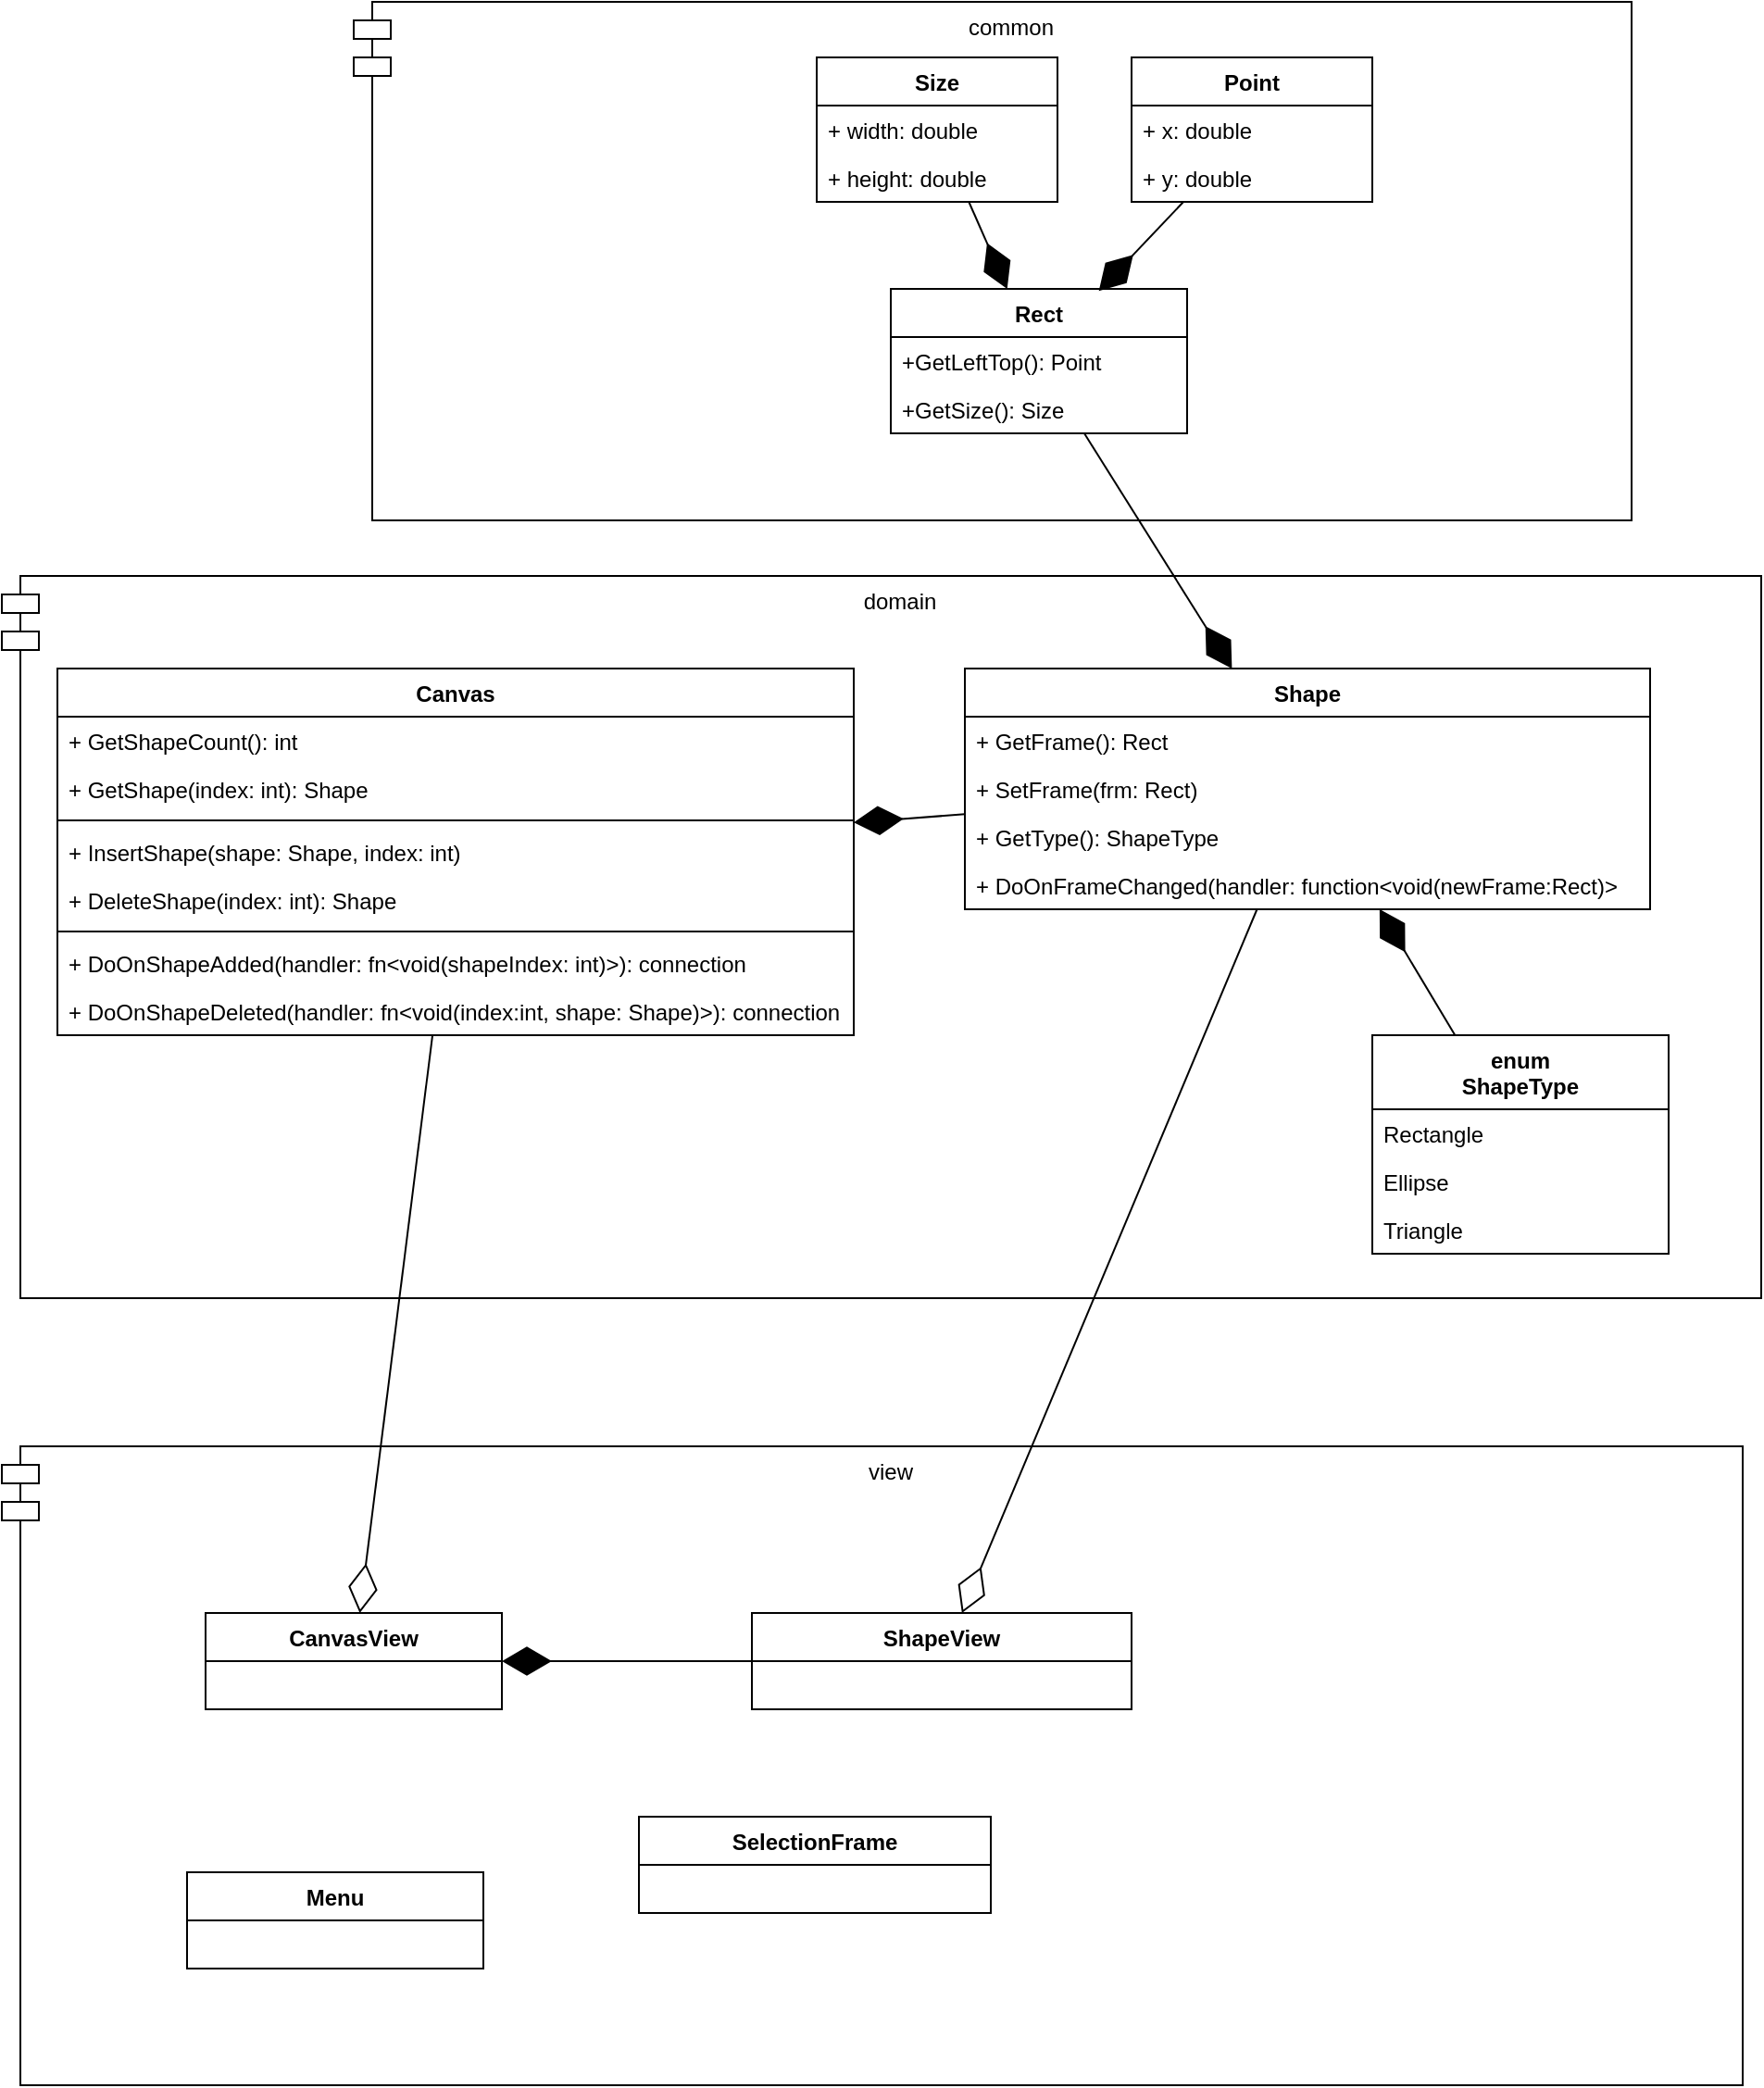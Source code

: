 <mxfile version="13.9.9" type="device"><diagram id="uLg6_TOshdtjKhyHnnqE" name="Страница 1"><mxGraphModel dx="2304" dy="2010" grid="1" gridSize="10" guides="1" tooltips="1" connect="1" arrows="1" fold="1" page="1" pageScale="1" pageWidth="827" pageHeight="1169" math="0" shadow="0"><root><mxCell id="0"/><mxCell id="1" parent="0"/><mxCell id="5MG4n3bY6SIo5jW_4cGu-10" value="domain" style="shape=module;align=left;spacingLeft=20;align=center;verticalAlign=top;" vertex="1" parent="1"><mxGeometry x="-120" y="70" width="950" height="390" as="geometry"/></mxCell><mxCell id="5MG4n3bY6SIo5jW_4cGu-1" value="Canvas" style="swimlane;fontStyle=1;align=center;verticalAlign=top;childLayout=stackLayout;horizontal=1;startSize=26;horizontalStack=0;resizeParent=1;resizeParentMax=0;resizeLast=0;collapsible=1;marginBottom=0;" vertex="1" parent="1"><mxGeometry x="-90" y="120" width="430" height="198" as="geometry"/></mxCell><mxCell id="5MG4n3bY6SIo5jW_4cGu-38" value="+ GetShapeCount(): int" style="text;strokeColor=none;fillColor=none;align=left;verticalAlign=top;spacingLeft=4;spacingRight=4;overflow=hidden;rotatable=0;points=[[0,0.5],[1,0.5]];portConstraint=eastwest;" vertex="1" parent="5MG4n3bY6SIo5jW_4cGu-1"><mxGeometry y="26" width="430" height="26" as="geometry"/></mxCell><mxCell id="5MG4n3bY6SIo5jW_4cGu-39" value="+ GetShape(index: int): Shape" style="text;strokeColor=none;fillColor=none;align=left;verticalAlign=top;spacingLeft=4;spacingRight=4;overflow=hidden;rotatable=0;points=[[0,0.5],[1,0.5]];portConstraint=eastwest;" vertex="1" parent="5MG4n3bY6SIo5jW_4cGu-1"><mxGeometry y="52" width="430" height="26" as="geometry"/></mxCell><mxCell id="5MG4n3bY6SIo5jW_4cGu-43" value="" style="line;strokeWidth=1;fillColor=none;align=left;verticalAlign=middle;spacingTop=-1;spacingLeft=3;spacingRight=3;rotatable=0;labelPosition=right;points=[];portConstraint=eastwest;" vertex="1" parent="5MG4n3bY6SIo5jW_4cGu-1"><mxGeometry y="78" width="430" height="8" as="geometry"/></mxCell><mxCell id="5MG4n3bY6SIo5jW_4cGu-41" value="+ InsertShape(shape: Shape, index: int)" style="text;strokeColor=none;fillColor=none;align=left;verticalAlign=top;spacingLeft=4;spacingRight=4;overflow=hidden;rotatable=0;points=[[0,0.5],[1,0.5]];portConstraint=eastwest;" vertex="1" parent="5MG4n3bY6SIo5jW_4cGu-1"><mxGeometry y="86" width="430" height="26" as="geometry"/></mxCell><mxCell id="5MG4n3bY6SIo5jW_4cGu-42" value="+ DeleteShape(index: int): Shape" style="text;strokeColor=none;fillColor=none;align=left;verticalAlign=top;spacingLeft=4;spacingRight=4;overflow=hidden;rotatable=0;points=[[0,0.5],[1,0.5]];portConstraint=eastwest;" vertex="1" parent="5MG4n3bY6SIo5jW_4cGu-1"><mxGeometry y="112" width="430" height="26" as="geometry"/></mxCell><mxCell id="5MG4n3bY6SIo5jW_4cGu-44" value="" style="line;strokeWidth=1;fillColor=none;align=left;verticalAlign=middle;spacingTop=-1;spacingLeft=3;spacingRight=3;rotatable=0;labelPosition=right;points=[];portConstraint=eastwest;" vertex="1" parent="5MG4n3bY6SIo5jW_4cGu-1"><mxGeometry y="138" width="430" height="8" as="geometry"/></mxCell><mxCell id="5MG4n3bY6SIo5jW_4cGu-40" value="+ DoOnShapeAdded(handler: fn&lt;void(shapeIndex: int)&gt;): connection" style="text;strokeColor=none;fillColor=none;align=left;verticalAlign=top;spacingLeft=4;spacingRight=4;overflow=hidden;rotatable=0;points=[[0,0.5],[1,0.5]];portConstraint=eastwest;" vertex="1" parent="5MG4n3bY6SIo5jW_4cGu-1"><mxGeometry y="146" width="430" height="26" as="geometry"/></mxCell><mxCell id="5MG4n3bY6SIo5jW_4cGu-45" value="+ DoOnShapeDeleted(handler: fn&lt;void(index:int, shape: Shape)&gt;): connection" style="text;strokeColor=none;fillColor=none;align=left;verticalAlign=top;spacingLeft=4;spacingRight=4;overflow=hidden;rotatable=0;points=[[0,0.5],[1,0.5]];portConstraint=eastwest;" vertex="1" parent="5MG4n3bY6SIo5jW_4cGu-1"><mxGeometry y="172" width="430" height="26" as="geometry"/></mxCell><mxCell id="5MG4n3bY6SIo5jW_4cGu-5" value="Shape" style="swimlane;fontStyle=1;align=center;verticalAlign=top;childLayout=stackLayout;horizontal=1;startSize=26;horizontalStack=0;resizeParent=1;resizeParentMax=0;resizeLast=0;collapsible=1;marginBottom=0;" vertex="1" parent="1"><mxGeometry x="400" y="120" width="370" height="130" as="geometry"/></mxCell><mxCell id="5MG4n3bY6SIo5jW_4cGu-11" value="+ GetFrame(): Rect" style="text;strokeColor=none;fillColor=none;align=left;verticalAlign=top;spacingLeft=4;spacingRight=4;overflow=hidden;rotatable=0;points=[[0,0.5],[1,0.5]];portConstraint=eastwest;" vertex="1" parent="5MG4n3bY6SIo5jW_4cGu-5"><mxGeometry y="26" width="370" height="26" as="geometry"/></mxCell><mxCell id="5MG4n3bY6SIo5jW_4cGu-29" value="+ SetFrame(frm: Rect)" style="text;strokeColor=none;fillColor=none;align=left;verticalAlign=top;spacingLeft=4;spacingRight=4;overflow=hidden;rotatable=0;points=[[0,0.5],[1,0.5]];portConstraint=eastwest;" vertex="1" parent="5MG4n3bY6SIo5jW_4cGu-5"><mxGeometry y="52" width="370" height="26" as="geometry"/></mxCell><mxCell id="5MG4n3bY6SIo5jW_4cGu-37" value="+ GetType(): ShapeType" style="text;strokeColor=none;fillColor=none;align=left;verticalAlign=top;spacingLeft=4;spacingRight=4;overflow=hidden;rotatable=0;points=[[0,0.5],[1,0.5]];portConstraint=eastwest;" vertex="1" parent="5MG4n3bY6SIo5jW_4cGu-5"><mxGeometry y="78" width="370" height="26" as="geometry"/></mxCell><mxCell id="5MG4n3bY6SIo5jW_4cGu-30" value="+ DoOnFrameChanged(handler: function&lt;void(newFrame:Rect)&gt;" style="text;strokeColor=none;fillColor=none;align=left;verticalAlign=top;spacingLeft=4;spacingRight=4;overflow=hidden;rotatable=0;points=[[0,0.5],[1,0.5]];portConstraint=eastwest;" vertex="1" parent="5MG4n3bY6SIo5jW_4cGu-5"><mxGeometry y="104" width="370" height="26" as="geometry"/></mxCell><mxCell id="5MG4n3bY6SIo5jW_4cGu-9" value="" style="endArrow=diamondThin;endFill=1;endSize=24;html=1;" edge="1" parent="1" source="5MG4n3bY6SIo5jW_4cGu-5" target="5MG4n3bY6SIo5jW_4cGu-1"><mxGeometry width="160" relative="1" as="geometry"><mxPoint x="220" y="210" as="sourcePoint"/><mxPoint x="380" y="210" as="targetPoint"/></mxGeometry></mxCell><mxCell id="5MG4n3bY6SIo5jW_4cGu-12" value="common" style="shape=module;align=left;spacingLeft=20;align=center;verticalAlign=top;" vertex="1" parent="1"><mxGeometry x="70" y="-240" width="690" height="280" as="geometry"/></mxCell><mxCell id="5MG4n3bY6SIo5jW_4cGu-13" value="Rect" style="swimlane;fontStyle=1;align=center;verticalAlign=top;childLayout=stackLayout;horizontal=1;startSize=26;horizontalStack=0;resizeParent=1;resizeParentMax=0;resizeLast=0;collapsible=1;marginBottom=0;" vertex="1" parent="1"><mxGeometry x="360" y="-85" width="160" height="78" as="geometry"/></mxCell><mxCell id="5MG4n3bY6SIo5jW_4cGu-14" value="+GetLeftTop(): Point" style="text;strokeColor=none;fillColor=none;align=left;verticalAlign=top;spacingLeft=4;spacingRight=4;overflow=hidden;rotatable=0;points=[[0,0.5],[1,0.5]];portConstraint=eastwest;" vertex="1" parent="5MG4n3bY6SIo5jW_4cGu-13"><mxGeometry y="26" width="160" height="26" as="geometry"/></mxCell><mxCell id="5MG4n3bY6SIo5jW_4cGu-16" value="+GetSize(): Size" style="text;strokeColor=none;fillColor=none;align=left;verticalAlign=top;spacingLeft=4;spacingRight=4;overflow=hidden;rotatable=0;points=[[0,0.5],[1,0.5]];portConstraint=eastwest;" vertex="1" parent="5MG4n3bY6SIo5jW_4cGu-13"><mxGeometry y="52" width="160" height="26" as="geometry"/></mxCell><mxCell id="5MG4n3bY6SIo5jW_4cGu-19" value="" style="endArrow=diamondThin;endFill=1;endSize=24;html=1;" edge="1" parent="1" source="5MG4n3bY6SIo5jW_4cGu-13" target="5MG4n3bY6SIo5jW_4cGu-5"><mxGeometry width="160" relative="1" as="geometry"><mxPoint x="380" y="60" as="sourcePoint"/><mxPoint x="540" y="60" as="targetPoint"/></mxGeometry></mxCell><mxCell id="5MG4n3bY6SIo5jW_4cGu-20" value="Point" style="swimlane;fontStyle=1;align=center;verticalAlign=top;childLayout=stackLayout;horizontal=1;startSize=26;horizontalStack=0;resizeParent=1;resizeParentMax=0;resizeLast=0;collapsible=1;marginBottom=0;" vertex="1" parent="1"><mxGeometry x="490" y="-210" width="130" height="78" as="geometry"/></mxCell><mxCell id="5MG4n3bY6SIo5jW_4cGu-21" value="+ x: double" style="text;strokeColor=none;fillColor=none;align=left;verticalAlign=top;spacingLeft=4;spacingRight=4;overflow=hidden;rotatable=0;points=[[0,0.5],[1,0.5]];portConstraint=eastwest;" vertex="1" parent="5MG4n3bY6SIo5jW_4cGu-20"><mxGeometry y="26" width="130" height="26" as="geometry"/></mxCell><mxCell id="5MG4n3bY6SIo5jW_4cGu-23" value="+ y: double" style="text;strokeColor=none;fillColor=none;align=left;verticalAlign=top;spacingLeft=4;spacingRight=4;overflow=hidden;rotatable=0;points=[[0,0.5],[1,0.5]];portConstraint=eastwest;" vertex="1" parent="5MG4n3bY6SIo5jW_4cGu-20"><mxGeometry y="52" width="130" height="26" as="geometry"/></mxCell><mxCell id="5MG4n3bY6SIo5jW_4cGu-24" value="Size" style="swimlane;fontStyle=1;align=center;verticalAlign=top;childLayout=stackLayout;horizontal=1;startSize=26;horizontalStack=0;resizeParent=1;resizeParentMax=0;resizeLast=0;collapsible=1;marginBottom=0;" vertex="1" parent="1"><mxGeometry x="320" y="-210" width="130" height="78" as="geometry"/></mxCell><mxCell id="5MG4n3bY6SIo5jW_4cGu-25" value="+ width: double" style="text;strokeColor=none;fillColor=none;align=left;verticalAlign=top;spacingLeft=4;spacingRight=4;overflow=hidden;rotatable=0;points=[[0,0.5],[1,0.5]];portConstraint=eastwest;" vertex="1" parent="5MG4n3bY6SIo5jW_4cGu-24"><mxGeometry y="26" width="130" height="26" as="geometry"/></mxCell><mxCell id="5MG4n3bY6SIo5jW_4cGu-26" value="+ height: double" style="text;strokeColor=none;fillColor=none;align=left;verticalAlign=top;spacingLeft=4;spacingRight=4;overflow=hidden;rotatable=0;points=[[0,0.5],[1,0.5]];portConstraint=eastwest;" vertex="1" parent="5MG4n3bY6SIo5jW_4cGu-24"><mxGeometry y="52" width="130" height="26" as="geometry"/></mxCell><mxCell id="5MG4n3bY6SIo5jW_4cGu-27" value="" style="endArrow=diamondThin;endFill=1;endSize=24;html=1;" edge="1" parent="1" source="5MG4n3bY6SIo5jW_4cGu-24" target="5MG4n3bY6SIo5jW_4cGu-13"><mxGeometry width="160" relative="1" as="geometry"><mxPoint x="150" y="-110" as="sourcePoint"/><mxPoint x="310" y="-110" as="targetPoint"/></mxGeometry></mxCell><mxCell id="5MG4n3bY6SIo5jW_4cGu-28" value="" style="endArrow=diamondThin;endFill=1;endSize=24;html=1;entryX=0.702;entryY=0.015;entryDx=0;entryDy=0;entryPerimeter=0;" edge="1" parent="1" source="5MG4n3bY6SIo5jW_4cGu-20" target="5MG4n3bY6SIo5jW_4cGu-13"><mxGeometry width="160" relative="1" as="geometry"><mxPoint x="420.261" y="-112.0" as="sourcePoint"/><mxPoint x="434.739" y="-75" as="targetPoint"/></mxGeometry></mxCell><mxCell id="5MG4n3bY6SIo5jW_4cGu-31" value="enum&#10;ShapeType" style="swimlane;fontStyle=1;align=center;verticalAlign=top;childLayout=stackLayout;horizontal=1;startSize=40;horizontalStack=0;resizeParent=1;resizeParentMax=0;resizeLast=0;collapsible=1;marginBottom=0;" vertex="1" parent="1"><mxGeometry x="620" y="318" width="160" height="118" as="geometry"/></mxCell><mxCell id="5MG4n3bY6SIo5jW_4cGu-32" value="Rectangle" style="text;strokeColor=none;fillColor=none;align=left;verticalAlign=top;spacingLeft=4;spacingRight=4;overflow=hidden;rotatable=0;points=[[0,0.5],[1,0.5]];portConstraint=eastwest;" vertex="1" parent="5MG4n3bY6SIo5jW_4cGu-31"><mxGeometry y="40" width="160" height="26" as="geometry"/></mxCell><mxCell id="5MG4n3bY6SIo5jW_4cGu-34" value="Ellipse" style="text;strokeColor=none;fillColor=none;align=left;verticalAlign=top;spacingLeft=4;spacingRight=4;overflow=hidden;rotatable=0;points=[[0,0.5],[1,0.5]];portConstraint=eastwest;" vertex="1" parent="5MG4n3bY6SIo5jW_4cGu-31"><mxGeometry y="66" width="160" height="26" as="geometry"/></mxCell><mxCell id="5MG4n3bY6SIo5jW_4cGu-35" value="Triangle" style="text;strokeColor=none;fillColor=none;align=left;verticalAlign=top;spacingLeft=4;spacingRight=4;overflow=hidden;rotatable=0;points=[[0,0.5],[1,0.5]];portConstraint=eastwest;" vertex="1" parent="5MG4n3bY6SIo5jW_4cGu-31"><mxGeometry y="92" width="160" height="26" as="geometry"/></mxCell><mxCell id="5MG4n3bY6SIo5jW_4cGu-36" value="" style="endArrow=diamondThin;endFill=1;endSize=24;html=1;" edge="1" parent="1" source="5MG4n3bY6SIo5jW_4cGu-31" target="5MG4n3bY6SIo5jW_4cGu-5"><mxGeometry width="160" relative="1" as="geometry"><mxPoint x="610" y="270" as="sourcePoint"/><mxPoint x="770" y="270" as="targetPoint"/></mxGeometry></mxCell><mxCell id="5MG4n3bY6SIo5jW_4cGu-46" value="view" style="shape=module;align=left;spacingLeft=20;align=center;verticalAlign=top;" vertex="1" parent="1"><mxGeometry x="-120" y="540" width="940" height="345" as="geometry"/></mxCell><mxCell id="5MG4n3bY6SIo5jW_4cGu-47" value="CanvasView" style="swimlane;fontStyle=1;align=center;verticalAlign=top;childLayout=stackLayout;horizontal=1;startSize=26;horizontalStack=0;resizeParent=1;resizeParentMax=0;resizeLast=0;collapsible=1;marginBottom=0;" vertex="1" parent="1"><mxGeometry x="-10" y="630" width="160" height="52" as="geometry"/></mxCell><mxCell id="5MG4n3bY6SIo5jW_4cGu-51" value="ShapeView" style="swimlane;fontStyle=1;align=center;verticalAlign=top;childLayout=stackLayout;horizontal=1;startSize=26;horizontalStack=0;resizeParent=1;resizeParentMax=0;resizeLast=0;collapsible=1;marginBottom=0;" vertex="1" parent="1"><mxGeometry x="285" y="630" width="205" height="52" as="geometry"/></mxCell><mxCell id="5MG4n3bY6SIo5jW_4cGu-52" value="SelectionFrame" style="swimlane;fontStyle=1;align=center;verticalAlign=top;childLayout=stackLayout;horizontal=1;startSize=26;horizontalStack=0;resizeParent=1;resizeParentMax=0;resizeLast=0;collapsible=1;marginBottom=0;" vertex="1" parent="1"><mxGeometry x="224" y="740" width="190" height="52" as="geometry"/></mxCell><mxCell id="5MG4n3bY6SIo5jW_4cGu-53" value="Menu" style="swimlane;fontStyle=1;align=center;verticalAlign=top;childLayout=stackLayout;horizontal=1;startSize=26;horizontalStack=0;resizeParent=1;resizeParentMax=0;resizeLast=0;collapsible=1;marginBottom=0;" vertex="1" parent="1"><mxGeometry x="-20" y="770" width="160" height="52" as="geometry"/></mxCell><mxCell id="5MG4n3bY6SIo5jW_4cGu-59" value="" style="endArrow=diamondThin;endFill=0;endSize=24;html=1;" edge="1" parent="1" source="5MG4n3bY6SIo5jW_4cGu-1" target="5MG4n3bY6SIo5jW_4cGu-47"><mxGeometry width="160" relative="1" as="geometry"><mxPoint x="-110" y="500" as="sourcePoint"/><mxPoint x="50" y="500" as="targetPoint"/></mxGeometry></mxCell><mxCell id="5MG4n3bY6SIo5jW_4cGu-60" value="" style="endArrow=diamondThin;endFill=1;endSize=24;html=1;" edge="1" parent="1" source="5MG4n3bY6SIo5jW_4cGu-51" target="5MG4n3bY6SIo5jW_4cGu-47"><mxGeometry width="160" relative="1" as="geometry"><mxPoint x="100" y="600" as="sourcePoint"/><mxPoint x="260" y="600" as="targetPoint"/></mxGeometry></mxCell><mxCell id="5MG4n3bY6SIo5jW_4cGu-61" value="" style="endArrow=diamondThin;endFill=0;endSize=24;html=1;" edge="1" parent="1" source="5MG4n3bY6SIo5jW_4cGu-5" target="5MG4n3bY6SIo5jW_4cGu-51"><mxGeometry width="160" relative="1" as="geometry"><mxPoint x="260" y="510" as="sourcePoint"/><mxPoint x="420" y="510" as="targetPoint"/></mxGeometry></mxCell></root></mxGraphModel></diagram></mxfile>